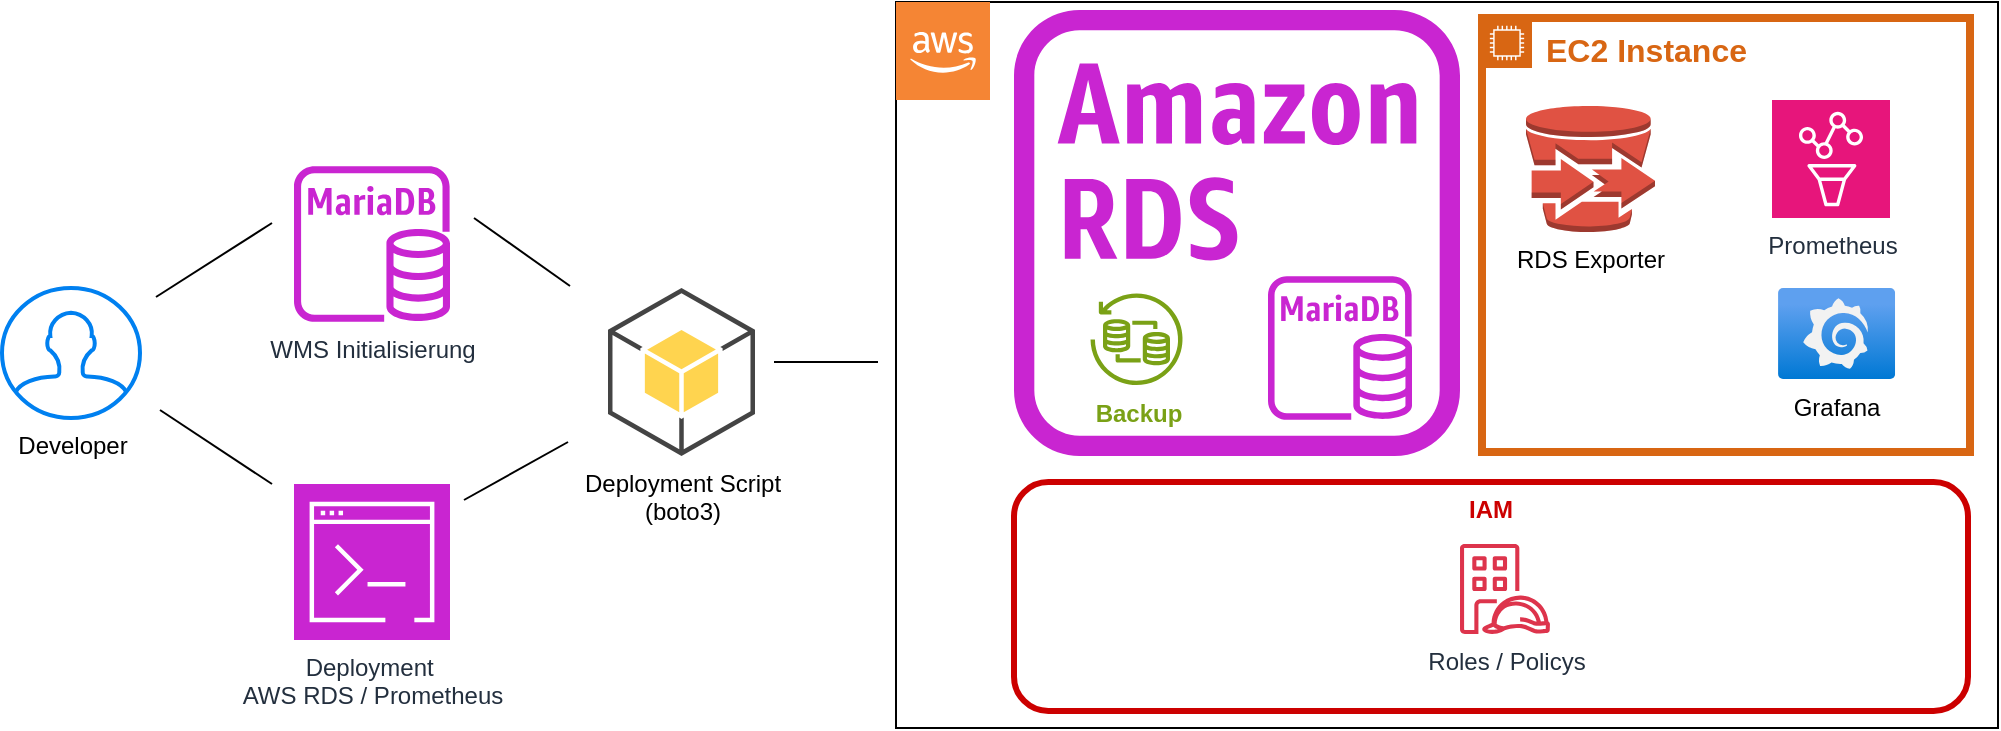 <mxfile version="24.5.3" type="device">
  <diagram name="Page-1" id="RABYfwV_eksm-VZdK7Lp">
    <mxGraphModel dx="1914" dy="1325" grid="0" gridSize="10" guides="1" tooltips="1" connect="1" arrows="1" fold="1" page="0" pageScale="1" pageWidth="850" pageHeight="1100" math="0" shadow="0">
      <root>
        <mxCell id="0" />
        <mxCell id="1" parent="0" />
        <mxCell id="y7Nc0gfPf71BSPnIsDWY-1" value="" style="rounded=0;whiteSpace=wrap;html=1;" parent="1" vertex="1">
          <mxGeometry x="164" y="-81" width="551" height="363" as="geometry" />
        </mxCell>
        <mxCell id="y7Nc0gfPf71BSPnIsDWY-3" value="" style="sketch=0;outlineConnect=0;fontColor=#232F3E;gradientColor=none;fillColor=#C925D1;strokeColor=none;dashed=0;verticalLabelPosition=bottom;verticalAlign=top;align=center;html=1;fontSize=12;fontStyle=0;aspect=fixed;pointerEvents=1;shape=mxgraph.aws4.rds_instance_alt;" parent="1" vertex="1">
          <mxGeometry x="223" y="-77" width="223" height="223" as="geometry" />
        </mxCell>
        <mxCell id="y7Nc0gfPf71BSPnIsDWY-2" value="" style="sketch=0;outlineConnect=0;fontColor=#232F3E;gradientColor=none;fillColor=#C925D1;strokeColor=none;dashed=0;verticalLabelPosition=bottom;verticalAlign=top;align=center;html=1;fontSize=12;fontStyle=0;aspect=fixed;pointerEvents=1;shape=mxgraph.aws4.rds_mariadb_instance;" parent="1" vertex="1">
          <mxGeometry x="350" y="56" width="72" height="72" as="geometry" />
        </mxCell>
        <mxCell id="y7Nc0gfPf71BSPnIsDWY-4" value="Prometheus&lt;div&gt;&lt;br&gt;&lt;/div&gt;" style="sketch=0;points=[[0,0,0],[0.25,0,0],[0.5,0,0],[0.75,0,0],[1,0,0],[0,1,0],[0.25,1,0],[0.5,1,0],[0.75,1,0],[1,1,0],[0,0.25,0],[0,0.5,0],[0,0.75,0],[1,0.25,0],[1,0.5,0],[1,0.75,0]];points=[[0,0,0],[0.25,0,0],[0.5,0,0],[0.75,0,0],[1,0,0],[0,1,0],[0.25,1,0],[0.5,1,0],[0.75,1,0],[1,1,0],[0,0.25,0],[0,0.5,0],[0,0.75,0],[1,0.25,0],[1,0.5,0],[1,0.75,0]];outlineConnect=0;fontColor=#232F3E;fillColor=#E7157B;strokeColor=#ffffff;dashed=0;verticalLabelPosition=bottom;verticalAlign=top;align=center;html=1;fontSize=12;fontStyle=0;aspect=fixed;shape=mxgraph.aws4.resourceIcon;resIcon=mxgraph.aws4.managed_service_for_prometheus;" parent="1" vertex="1">
          <mxGeometry x="602" y="-32" width="59" height="59" as="geometry" />
        </mxCell>
        <mxCell id="y7Nc0gfPf71BSPnIsDWY-5" value="" style="outlineConnect=0;dashed=0;verticalLabelPosition=bottom;verticalAlign=top;align=center;html=1;shape=mxgraph.aws3.cloud_2;fillColor=#F58534;gradientColor=none;" parent="1" vertex="1">
          <mxGeometry x="164" y="-81" width="47" height="49" as="geometry" />
        </mxCell>
        <mxCell id="kQgt2tWPdjJarTZjN0CS-2" value="Developer" style="html=1;verticalLabelPosition=bottom;align=center;labelBackgroundColor=#ffffff;verticalAlign=top;strokeWidth=2;strokeColor=#0080F0;shadow=0;dashed=0;shape=mxgraph.ios7.icons.user;" parent="1" vertex="1">
          <mxGeometry x="-283" y="62" width="69" height="65" as="geometry" />
        </mxCell>
        <mxCell id="kQgt2tWPdjJarTZjN0CS-3" value="Deployment&amp;nbsp;&lt;br&gt;AWS RDS / Prometheus" style="sketch=0;points=[[0,0,0],[0.25,0,0],[0.5,0,0],[0.75,0,0],[1,0,0],[0,1,0],[0.25,1,0],[0.5,1,0],[0.75,1,0],[1,1,0],[0,0.25,0],[0,0.5,0],[0,0.75,0],[1,0.25,0],[1,0.5,0],[1,0.75,0]];outlineConnect=0;fontColor=#232F3E;fillColor=#C925D1;strokeColor=#ffffff;dashed=0;verticalLabelPosition=bottom;verticalAlign=top;align=center;html=1;fontSize=12;fontStyle=0;aspect=fixed;shape=mxgraph.aws4.resourceIcon;resIcon=mxgraph.aws4.command_line_interface;" parent="1" vertex="1">
          <mxGeometry x="-137" y="160" width="78" height="78" as="geometry" />
        </mxCell>
        <mxCell id="fRO3yZ99jXJuDDPYZmIP-2" value="WMS Initialisierung" style="sketch=0;outlineConnect=0;fontColor=#232F3E;gradientColor=none;fillColor=#C925D1;strokeColor=none;dashed=0;verticalLabelPosition=bottom;verticalAlign=top;align=center;html=1;fontSize=12;fontStyle=0;aspect=fixed;pointerEvents=1;shape=mxgraph.aws4.rds_mariadb_instance;" parent="1" vertex="1">
          <mxGeometry x="-137" y="1" width="78" height="78" as="geometry" />
        </mxCell>
        <mxCell id="fRO3yZ99jXJuDDPYZmIP-3" value="Deployment Script&lt;br&gt;(boto3)" style="outlineConnect=0;dashed=0;verticalLabelPosition=bottom;verticalAlign=top;align=center;html=1;shape=mxgraph.aws3.android;fillColor=#FFD44F;gradientColor=none;" parent="1" vertex="1">
          <mxGeometry x="20" y="62" width="73.5" height="84" as="geometry" />
        </mxCell>
        <mxCell id="fRO3yZ99jXJuDDPYZmIP-4" value="" style="endArrow=none;html=1;rounded=0;" parent="1" edge="1">
          <mxGeometry width="50" height="50" relative="1" as="geometry">
            <mxPoint x="-206" y="66.5" as="sourcePoint" />
            <mxPoint x="-148" y="29.5" as="targetPoint" />
          </mxGeometry>
        </mxCell>
        <mxCell id="fRO3yZ99jXJuDDPYZmIP-5" value="" style="endArrow=none;html=1;rounded=0;" parent="1" edge="1">
          <mxGeometry width="50" height="50" relative="1" as="geometry">
            <mxPoint x="-204" y="123" as="sourcePoint" />
            <mxPoint x="-148" y="160" as="targetPoint" />
          </mxGeometry>
        </mxCell>
        <mxCell id="fRO3yZ99jXJuDDPYZmIP-7" value="" style="endArrow=none;html=1;rounded=0;" parent="1" edge="1">
          <mxGeometry width="50" height="50" relative="1" as="geometry">
            <mxPoint x="103" y="99" as="sourcePoint" />
            <mxPoint x="155" y="99" as="targetPoint" />
          </mxGeometry>
        </mxCell>
        <mxCell id="eh1mkLwceX3lnVoIsROr-1" value="&lt;font color=&quot;#7aa116&quot;&gt;&lt;b&gt;Backup&lt;/b&gt;&lt;/font&gt;" style="sketch=0;outlineConnect=0;fontColor=#232F3E;gradientColor=none;fillColor=#7AA116;strokeColor=none;dashed=0;verticalLabelPosition=bottom;verticalAlign=top;align=center;html=1;fontSize=12;fontStyle=0;aspect=fixed;pointerEvents=1;shape=mxgraph.aws4.backup_restore;" parent="1" vertex="1">
          <mxGeometry x="261" y="62" width="48.5" height="48.5" as="geometry" />
        </mxCell>
        <mxCell id="kUJUPyqDLGvWh6KPjPqF-1" value="" style="endArrow=none;html=1;rounded=0;" parent="1" edge="1">
          <mxGeometry width="50" height="50" relative="1" as="geometry">
            <mxPoint x="-52" y="168" as="sourcePoint" />
            <mxPoint y="139" as="targetPoint" />
          </mxGeometry>
        </mxCell>
        <mxCell id="kUJUPyqDLGvWh6KPjPqF-3" value="" style="endArrow=none;html=1;rounded=0;" parent="1" edge="1">
          <mxGeometry width="50" height="50" relative="1" as="geometry">
            <mxPoint x="-47" y="27" as="sourcePoint" />
            <mxPoint x="1" y="61" as="targetPoint" />
          </mxGeometry>
        </mxCell>
        <mxCell id="R2uZIRM4b0ulyh9skn13-2" value="&lt;font style=&quot;font-size: 16px;&quot;&gt;&lt;b&gt;EC2 Instance&lt;/b&gt;&lt;/font&gt;" style="points=[[0,0],[0.25,0],[0.5,0],[0.75,0],[1,0],[1,0.25],[1,0.5],[1,0.75],[1,1],[0.75,1],[0.5,1],[0.25,1],[0,1],[0,0.75],[0,0.5],[0,0.25]];outlineConnect=0;gradientColor=none;html=1;whiteSpace=wrap;fontSize=12;fontStyle=0;container=1;pointerEvents=0;collapsible=0;recursiveResize=0;shape=mxgraph.aws4.group;grIcon=mxgraph.aws4.group_ec2_instance_contents;strokeColor=#D86613;fillColor=none;verticalAlign=top;align=left;spacingLeft=30;fontColor=#D86613;dashed=0;strokeWidth=4;perimeterSpacing=0;" vertex="1" parent="1">
          <mxGeometry x="457" y="-73" width="244" height="217" as="geometry" />
        </mxCell>
        <mxCell id="R2uZIRM4b0ulyh9skn13-3" value="Grafana" style="image;aspect=fixed;html=1;points=[];align=center;fontSize=12;image=img/lib/azure2/other/Grafana.svg;" vertex="1" parent="R2uZIRM4b0ulyh9skn13-2">
          <mxGeometry x="148" y="135" width="58.6" height="45.5" as="geometry" />
        </mxCell>
        <mxCell id="R2uZIRM4b0ulyh9skn13-7" value="RDS Exporter" style="outlineConnect=0;dashed=0;verticalLabelPosition=bottom;verticalAlign=top;align=center;html=1;shape=mxgraph.aws3.import_export;fillColor=#E05243;gradientColor=none;" vertex="1" parent="R2uZIRM4b0ulyh9skn13-2">
          <mxGeometry x="22" y="44" width="64.5" height="63" as="geometry" />
        </mxCell>
        <mxCell id="R2uZIRM4b0ulyh9skn13-9" value="&lt;b&gt;&lt;font color=&quot;#cc0000&quot;&gt;IAM&lt;/font&gt;&lt;/b&gt;" style="rounded=1;whiteSpace=wrap;html=1;strokeColor=#CC0000;verticalAlign=top;strokeWidth=3;" vertex="1" parent="1">
          <mxGeometry x="223" y="159" width="477" height="114.5" as="geometry" />
        </mxCell>
        <mxCell id="R2uZIRM4b0ulyh9skn13-5" value="Roles / Policys" style="sketch=0;outlineConnect=0;fontColor=#232F3E;gradientColor=none;fillColor=#DD344C;strokeColor=none;dashed=0;verticalLabelPosition=bottom;verticalAlign=top;align=center;html=1;fontSize=12;fontStyle=0;aspect=fixed;pointerEvents=1;shape=mxgraph.aws4.identity_access_management_iam_roles_anywhere;" vertex="1" parent="1">
          <mxGeometry x="446" y="190" width="45" height="45" as="geometry" />
        </mxCell>
      </root>
    </mxGraphModel>
  </diagram>
</mxfile>
